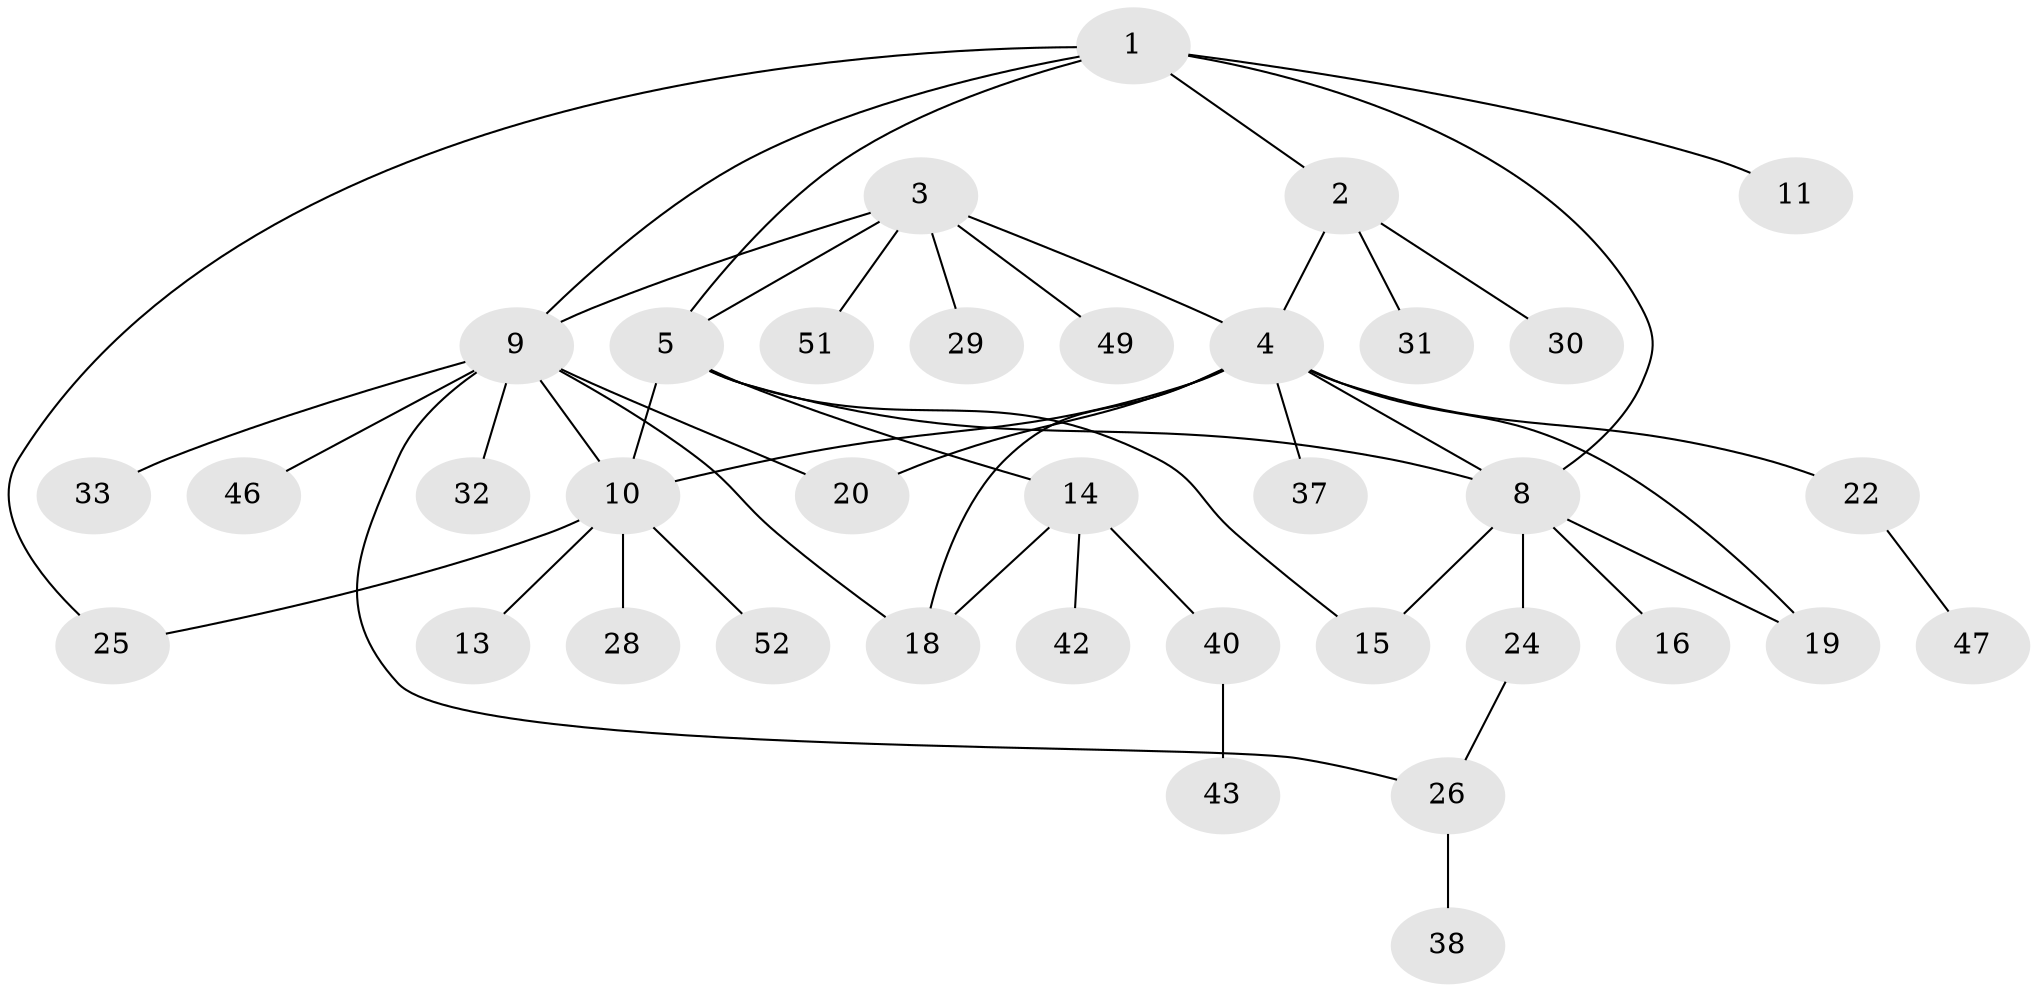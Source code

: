 // original degree distribution, {7: 0.038461538461538464, 3: 0.09615384615384616, 5: 0.038461538461538464, 2: 0.23076923076923078, 6: 0.019230769230769232, 4: 0.038461538461538464, 8: 0.038461538461538464, 10: 0.019230769230769232, 1: 0.4807692307692308}
// Generated by graph-tools (version 1.1) at 2025/42/03/06/25 10:42:15]
// undirected, 36 vertices, 48 edges
graph export_dot {
graph [start="1"]
  node [color=gray90,style=filled];
  1 [super="+41"];
  2 [super="+27"];
  3 [super="+21"];
  4 [super="+7"];
  5 [super="+6"];
  8 [super="+12"];
  9 [super="+44"];
  10 [super="+34"];
  11;
  13;
  14 [super="+48"];
  15 [super="+36"];
  16 [super="+17"];
  18 [super="+35"];
  19;
  20;
  22 [super="+23"];
  24;
  25;
  26 [super="+39"];
  28;
  29;
  30;
  31;
  32;
  33;
  37;
  38;
  40 [super="+50"];
  42 [super="+45"];
  43;
  46;
  47;
  49;
  51;
  52;
  1 -- 2;
  1 -- 5;
  1 -- 8;
  1 -- 9;
  1 -- 11;
  1 -- 25;
  2 -- 4;
  2 -- 30;
  2 -- 31;
  3 -- 4;
  3 -- 9;
  3 -- 29;
  3 -- 5;
  3 -- 49;
  3 -- 51;
  4 -- 19;
  4 -- 22;
  4 -- 37;
  4 -- 8;
  4 -- 10;
  4 -- 20;
  4 -- 18;
  5 -- 8;
  5 -- 10;
  5 -- 14;
  5 -- 15;
  8 -- 15;
  8 -- 16;
  8 -- 19;
  8 -- 24;
  9 -- 10;
  9 -- 18;
  9 -- 20;
  9 -- 26;
  9 -- 32;
  9 -- 33;
  9 -- 46;
  10 -- 13;
  10 -- 25;
  10 -- 28;
  10 -- 52;
  14 -- 18;
  14 -- 40;
  14 -- 42;
  22 -- 47;
  24 -- 26;
  26 -- 38;
  40 -- 43;
}
